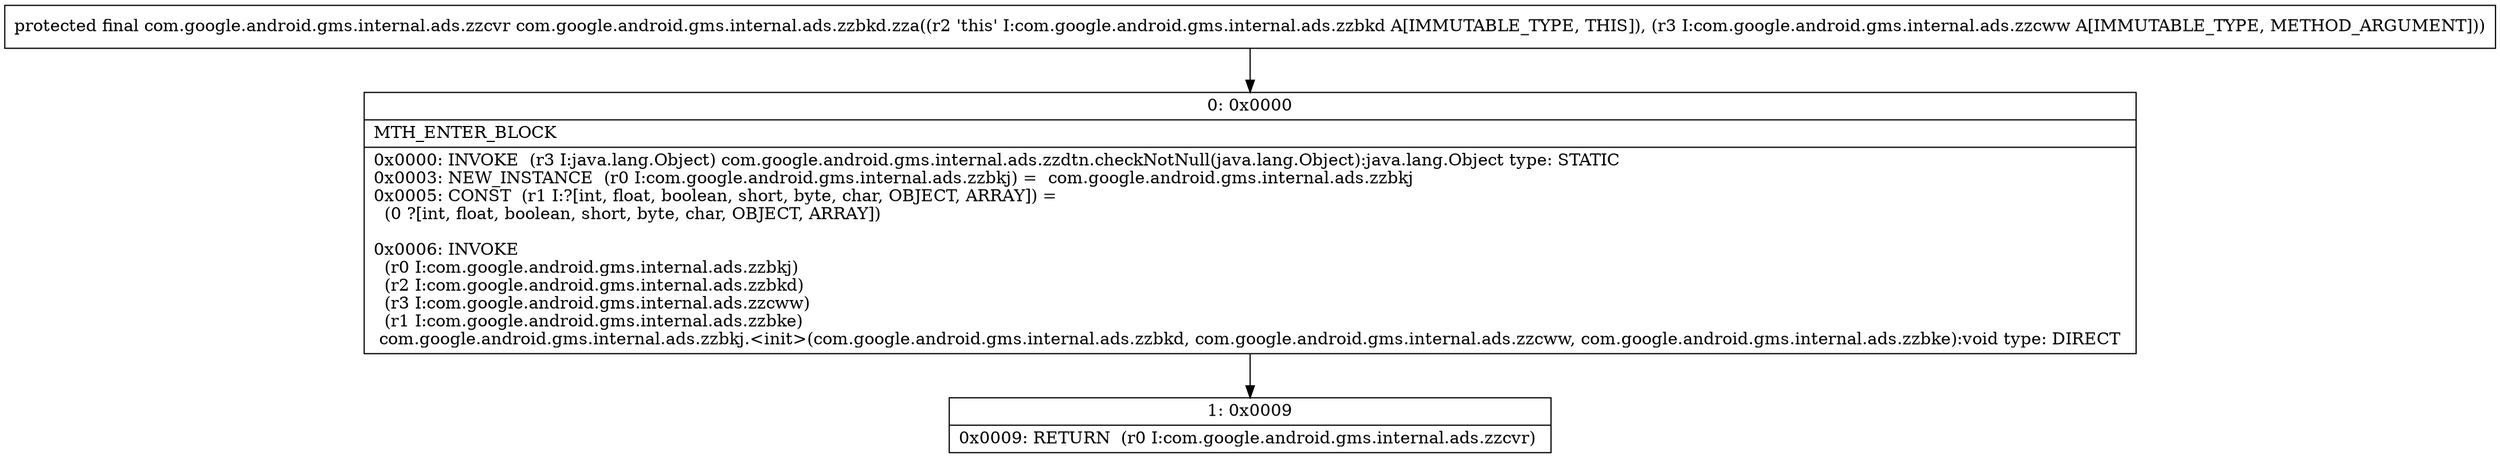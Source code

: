 digraph "CFG forcom.google.android.gms.internal.ads.zzbkd.zza(Lcom\/google\/android\/gms\/internal\/ads\/zzcww;)Lcom\/google\/android\/gms\/internal\/ads\/zzcvr;" {
Node_0 [shape=record,label="{0\:\ 0x0000|MTH_ENTER_BLOCK\l|0x0000: INVOKE  (r3 I:java.lang.Object) com.google.android.gms.internal.ads.zzdtn.checkNotNull(java.lang.Object):java.lang.Object type: STATIC \l0x0003: NEW_INSTANCE  (r0 I:com.google.android.gms.internal.ads.zzbkj) =  com.google.android.gms.internal.ads.zzbkj \l0x0005: CONST  (r1 I:?[int, float, boolean, short, byte, char, OBJECT, ARRAY]) = \l  (0 ?[int, float, boolean, short, byte, char, OBJECT, ARRAY])\l \l0x0006: INVOKE  \l  (r0 I:com.google.android.gms.internal.ads.zzbkj)\l  (r2 I:com.google.android.gms.internal.ads.zzbkd)\l  (r3 I:com.google.android.gms.internal.ads.zzcww)\l  (r1 I:com.google.android.gms.internal.ads.zzbke)\l com.google.android.gms.internal.ads.zzbkj.\<init\>(com.google.android.gms.internal.ads.zzbkd, com.google.android.gms.internal.ads.zzcww, com.google.android.gms.internal.ads.zzbke):void type: DIRECT \l}"];
Node_1 [shape=record,label="{1\:\ 0x0009|0x0009: RETURN  (r0 I:com.google.android.gms.internal.ads.zzcvr) \l}"];
MethodNode[shape=record,label="{protected final com.google.android.gms.internal.ads.zzcvr com.google.android.gms.internal.ads.zzbkd.zza((r2 'this' I:com.google.android.gms.internal.ads.zzbkd A[IMMUTABLE_TYPE, THIS]), (r3 I:com.google.android.gms.internal.ads.zzcww A[IMMUTABLE_TYPE, METHOD_ARGUMENT])) }"];
MethodNode -> Node_0;
Node_0 -> Node_1;
}


